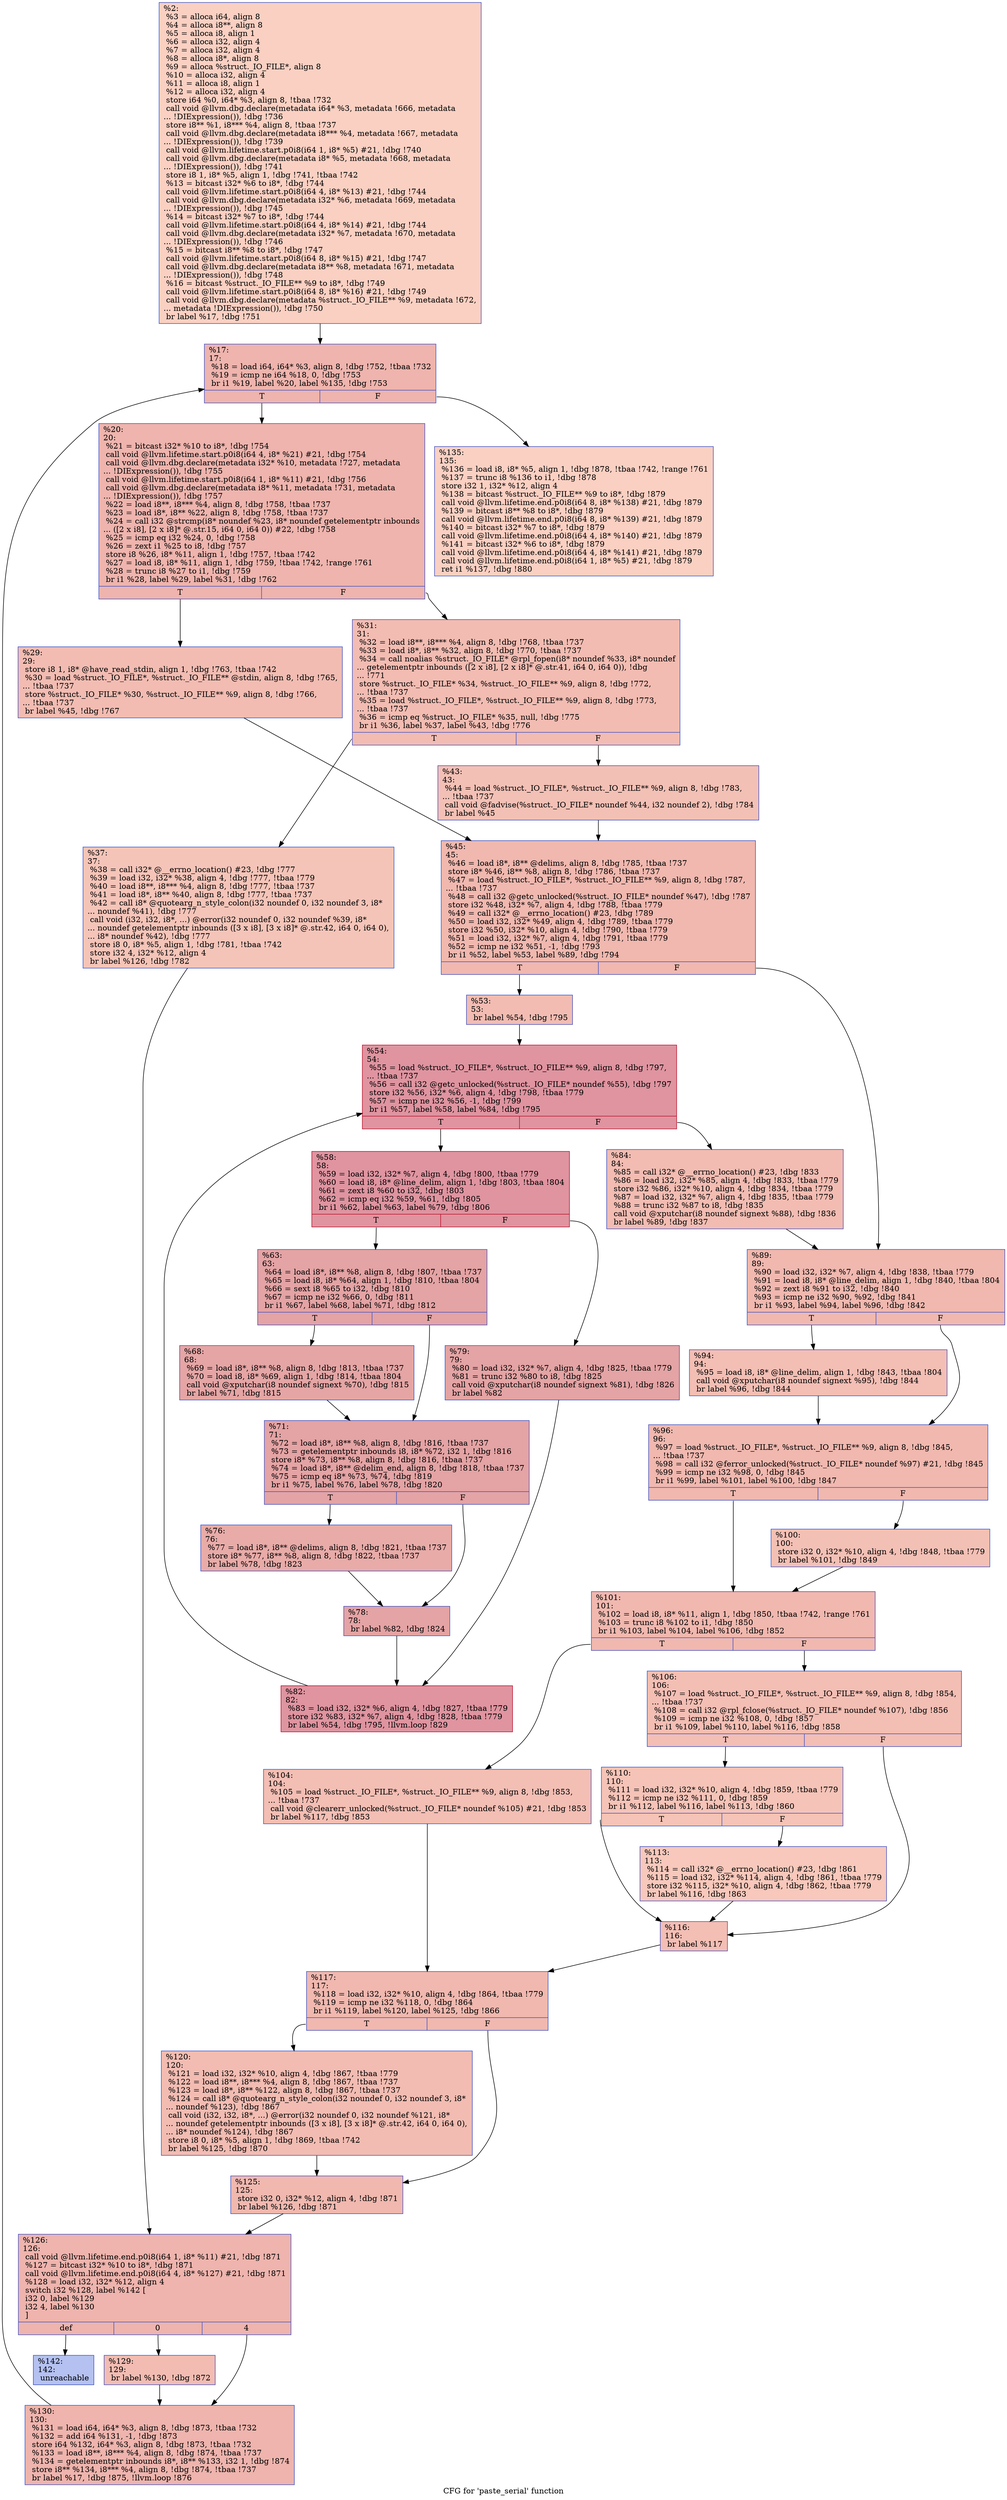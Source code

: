 digraph "CFG for 'paste_serial' function" {
	label="CFG for 'paste_serial' function";

	Node0x2254520 [shape=record,color="#3d50c3ff", style=filled, fillcolor="#f3947570",label="{%2:\l  %3 = alloca i64, align 8\l  %4 = alloca i8**, align 8\l  %5 = alloca i8, align 1\l  %6 = alloca i32, align 4\l  %7 = alloca i32, align 4\l  %8 = alloca i8*, align 8\l  %9 = alloca %struct._IO_FILE*, align 8\l  %10 = alloca i32, align 4\l  %11 = alloca i8, align 1\l  %12 = alloca i32, align 4\l  store i64 %0, i64* %3, align 8, !tbaa !732\l  call void @llvm.dbg.declare(metadata i64* %3, metadata !666, metadata\l... !DIExpression()), !dbg !736\l  store i8** %1, i8*** %4, align 8, !tbaa !737\l  call void @llvm.dbg.declare(metadata i8*** %4, metadata !667, metadata\l... !DIExpression()), !dbg !739\l  call void @llvm.lifetime.start.p0i8(i64 1, i8* %5) #21, !dbg !740\l  call void @llvm.dbg.declare(metadata i8* %5, metadata !668, metadata\l... !DIExpression()), !dbg !741\l  store i8 1, i8* %5, align 1, !dbg !741, !tbaa !742\l  %13 = bitcast i32* %6 to i8*, !dbg !744\l  call void @llvm.lifetime.start.p0i8(i64 4, i8* %13) #21, !dbg !744\l  call void @llvm.dbg.declare(metadata i32* %6, metadata !669, metadata\l... !DIExpression()), !dbg !745\l  %14 = bitcast i32* %7 to i8*, !dbg !744\l  call void @llvm.lifetime.start.p0i8(i64 4, i8* %14) #21, !dbg !744\l  call void @llvm.dbg.declare(metadata i32* %7, metadata !670, metadata\l... !DIExpression()), !dbg !746\l  %15 = bitcast i8** %8 to i8*, !dbg !747\l  call void @llvm.lifetime.start.p0i8(i64 8, i8* %15) #21, !dbg !747\l  call void @llvm.dbg.declare(metadata i8** %8, metadata !671, metadata\l... !DIExpression()), !dbg !748\l  %16 = bitcast %struct._IO_FILE** %9 to i8*, !dbg !749\l  call void @llvm.lifetime.start.p0i8(i64 8, i8* %16) #21, !dbg !749\l  call void @llvm.dbg.declare(metadata %struct._IO_FILE** %9, metadata !672,\l... metadata !DIExpression()), !dbg !750\l  br label %17, !dbg !751\l}"];
	Node0x2254520 -> Node0x224cc80;
	Node0x224cc80 [shape=record,color="#3d50c3ff", style=filled, fillcolor="#d8564670",label="{%17:\l17:                                               \l  %18 = load i64, i64* %3, align 8, !dbg !752, !tbaa !732\l  %19 = icmp ne i64 %18, 0, !dbg !753\l  br i1 %19, label %20, label %135, !dbg !753\l|{<s0>T|<s1>F}}"];
	Node0x224cc80:s0 -> Node0x224ccd0;
	Node0x224cc80:s1 -> Node0x224d720;
	Node0x224ccd0 [shape=record,color="#3d50c3ff", style=filled, fillcolor="#d8564670",label="{%20:\l20:                                               \l  %21 = bitcast i32* %10 to i8*, !dbg !754\l  call void @llvm.lifetime.start.p0i8(i64 4, i8* %21) #21, !dbg !754\l  call void @llvm.dbg.declare(metadata i32* %10, metadata !727, metadata\l... !DIExpression()), !dbg !755\l  call void @llvm.lifetime.start.p0i8(i64 1, i8* %11) #21, !dbg !756\l  call void @llvm.dbg.declare(metadata i8* %11, metadata !731, metadata\l... !DIExpression()), !dbg !757\l  %22 = load i8**, i8*** %4, align 8, !dbg !758, !tbaa !737\l  %23 = load i8*, i8** %22, align 8, !dbg !758, !tbaa !737\l  %24 = call i32 @strcmp(i8* noundef %23, i8* noundef getelementptr inbounds\l... ([2 x i8], [2 x i8]* @.str.15, i64 0, i64 0)) #22, !dbg !758\l  %25 = icmp eq i32 %24, 0, !dbg !758\l  %26 = zext i1 %25 to i8, !dbg !757\l  store i8 %26, i8* %11, align 1, !dbg !757, !tbaa !742\l  %27 = load i8, i8* %11, align 1, !dbg !759, !tbaa !742, !range !761\l  %28 = trunc i8 %27 to i1, !dbg !759\l  br i1 %28, label %29, label %31, !dbg !762\l|{<s0>T|<s1>F}}"];
	Node0x224ccd0:s0 -> Node0x224cd20;
	Node0x224ccd0:s1 -> Node0x224cd70;
	Node0x224cd20 [shape=record,color="#3d50c3ff", style=filled, fillcolor="#e1675170",label="{%29:\l29:                                               \l  store i8 1, i8* @have_read_stdin, align 1, !dbg !763, !tbaa !742\l  %30 = load %struct._IO_FILE*, %struct._IO_FILE** @stdin, align 8, !dbg !765,\l... !tbaa !737\l  store %struct._IO_FILE* %30, %struct._IO_FILE** %9, align 8, !dbg !766,\l... !tbaa !737\l  br label %45, !dbg !767\l}"];
	Node0x224cd20 -> Node0x224ce60;
	Node0x224cd70 [shape=record,color="#3d50c3ff", style=filled, fillcolor="#e1675170",label="{%31:\l31:                                               \l  %32 = load i8**, i8*** %4, align 8, !dbg !768, !tbaa !737\l  %33 = load i8*, i8** %32, align 8, !dbg !770, !tbaa !737\l  %34 = call noalias %struct._IO_FILE* @rpl_fopen(i8* noundef %33, i8* noundef\l... getelementptr inbounds ([2 x i8], [2 x i8]* @.str.41, i64 0, i64 0)), !dbg\l... !771\l  store %struct._IO_FILE* %34, %struct._IO_FILE** %9, align 8, !dbg !772,\l... !tbaa !737\l  %35 = load %struct._IO_FILE*, %struct._IO_FILE** %9, align 8, !dbg !773,\l... !tbaa !737\l  %36 = icmp eq %struct._IO_FILE* %35, null, !dbg !775\l  br i1 %36, label %37, label %43, !dbg !776\l|{<s0>T|<s1>F}}"];
	Node0x224cd70:s0 -> Node0x224cdc0;
	Node0x224cd70:s1 -> Node0x224ce10;
	Node0x224cdc0 [shape=record,color="#3d50c3ff", style=filled, fillcolor="#e97a5f70",label="{%37:\l37:                                               \l  %38 = call i32* @__errno_location() #23, !dbg !777\l  %39 = load i32, i32* %38, align 4, !dbg !777, !tbaa !779\l  %40 = load i8**, i8*** %4, align 8, !dbg !777, !tbaa !737\l  %41 = load i8*, i8** %40, align 8, !dbg !777, !tbaa !737\l  %42 = call i8* @quotearg_n_style_colon(i32 noundef 0, i32 noundef 3, i8*\l... noundef %41), !dbg !777\l  call void (i32, i32, i8*, ...) @error(i32 noundef 0, i32 noundef %39, i8*\l... noundef getelementptr inbounds ([3 x i8], [3 x i8]* @.str.42, i64 0, i64 0),\l... i8* noundef %42), !dbg !777\l  store i8 0, i8* %5, align 1, !dbg !781, !tbaa !742\l  store i32 4, i32* %12, align 4\l  br label %126, !dbg !782\l}"];
	Node0x224cdc0 -> Node0x224d630;
	Node0x224ce10 [shape=record,color="#3d50c3ff", style=filled, fillcolor="#e5705870",label="{%43:\l43:                                               \l  %44 = load %struct._IO_FILE*, %struct._IO_FILE** %9, align 8, !dbg !783,\l... !tbaa !737\l  call void @fadvise(%struct._IO_FILE* noundef %44, i32 noundef 2), !dbg !784\l  br label %45\l}"];
	Node0x224ce10 -> Node0x224ce60;
	Node0x224ce60 [shape=record,color="#3d50c3ff", style=filled, fillcolor="#dc5d4a70",label="{%45:\l45:                                               \l  %46 = load i8*, i8** @delims, align 8, !dbg !785, !tbaa !737\l  store i8* %46, i8** %8, align 8, !dbg !786, !tbaa !737\l  %47 = load %struct._IO_FILE*, %struct._IO_FILE** %9, align 8, !dbg !787,\l... !tbaa !737\l  %48 = call i32 @getc_unlocked(%struct._IO_FILE* noundef %47), !dbg !787\l  store i32 %48, i32* %7, align 4, !dbg !788, !tbaa !779\l  %49 = call i32* @__errno_location() #23, !dbg !789\l  %50 = load i32, i32* %49, align 4, !dbg !789, !tbaa !779\l  store i32 %50, i32* %10, align 4, !dbg !790, !tbaa !779\l  %51 = load i32, i32* %7, align 4, !dbg !791, !tbaa !779\l  %52 = icmp ne i32 %51, -1, !dbg !793\l  br i1 %52, label %53, label %89, !dbg !794\l|{<s0>T|<s1>F}}"];
	Node0x224ce60:s0 -> Node0x224ceb0;
	Node0x224ce60:s1 -> Node0x224d220;
	Node0x224ceb0 [shape=record,color="#3d50c3ff", style=filled, fillcolor="#e1675170",label="{%53:\l53:                                               \l  br label %54, !dbg !795\l}"];
	Node0x224ceb0 -> Node0x224cf00;
	Node0x224cf00 [shape=record,color="#b70d28ff", style=filled, fillcolor="#b70d2870",label="{%54:\l54:                                               \l  %55 = load %struct._IO_FILE*, %struct._IO_FILE** %9, align 8, !dbg !797,\l... !tbaa !737\l  %56 = call i32 @getc_unlocked(%struct._IO_FILE* noundef %55), !dbg !797\l  store i32 %56, i32* %6, align 4, !dbg !798, !tbaa !779\l  %57 = icmp ne i32 %56, -1, !dbg !799\l  br i1 %57, label %58, label %84, !dbg !795\l|{<s0>T|<s1>F}}"];
	Node0x224cf00:s0 -> Node0x224cf50;
	Node0x224cf00:s1 -> Node0x224d1d0;
	Node0x224cf50 [shape=record,color="#b70d28ff", style=filled, fillcolor="#b70d2870",label="{%58:\l58:                                               \l  %59 = load i32, i32* %7, align 4, !dbg !800, !tbaa !779\l  %60 = load i8, i8* @line_delim, align 1, !dbg !803, !tbaa !804\l  %61 = zext i8 %60 to i32, !dbg !803\l  %62 = icmp eq i32 %59, %61, !dbg !805\l  br i1 %62, label %63, label %79, !dbg !806\l|{<s0>T|<s1>F}}"];
	Node0x224cf50:s0 -> Node0x224cfa0;
	Node0x224cf50:s1 -> Node0x224d130;
	Node0x224cfa0 [shape=record,color="#3d50c3ff", style=filled, fillcolor="#c32e3170",label="{%63:\l63:                                               \l  %64 = load i8*, i8** %8, align 8, !dbg !807, !tbaa !737\l  %65 = load i8, i8* %64, align 1, !dbg !810, !tbaa !804\l  %66 = sext i8 %65 to i32, !dbg !810\l  %67 = icmp ne i32 %66, 0, !dbg !811\l  br i1 %67, label %68, label %71, !dbg !812\l|{<s0>T|<s1>F}}"];
	Node0x224cfa0:s0 -> Node0x224cff0;
	Node0x224cfa0:s1 -> Node0x224d040;
	Node0x224cff0 [shape=record,color="#3d50c3ff", style=filled, fillcolor="#c5333470",label="{%68:\l68:                                               \l  %69 = load i8*, i8** %8, align 8, !dbg !813, !tbaa !737\l  %70 = load i8, i8* %69, align 1, !dbg !814, !tbaa !804\l  call void @xputchar(i8 noundef signext %70), !dbg !815\l  br label %71, !dbg !815\l}"];
	Node0x224cff0 -> Node0x224d040;
	Node0x224d040 [shape=record,color="#3d50c3ff", style=filled, fillcolor="#c32e3170",label="{%71:\l71:                                               \l  %72 = load i8*, i8** %8, align 8, !dbg !816, !tbaa !737\l  %73 = getelementptr inbounds i8, i8* %72, i32 1, !dbg !816\l  store i8* %73, i8** %8, align 8, !dbg !816, !tbaa !737\l  %74 = load i8*, i8** @delim_end, align 8, !dbg !818, !tbaa !737\l  %75 = icmp eq i8* %73, %74, !dbg !819\l  br i1 %75, label %76, label %78, !dbg !820\l|{<s0>T|<s1>F}}"];
	Node0x224d040:s0 -> Node0x224d090;
	Node0x224d040:s1 -> Node0x224d0e0;
	Node0x224d090 [shape=record,color="#3d50c3ff", style=filled, fillcolor="#cc403a70",label="{%76:\l76:                                               \l  %77 = load i8*, i8** @delims, align 8, !dbg !821, !tbaa !737\l  store i8* %77, i8** %8, align 8, !dbg !822, !tbaa !737\l  br label %78, !dbg !823\l}"];
	Node0x224d090 -> Node0x224d0e0;
	Node0x224d0e0 [shape=record,color="#3d50c3ff", style=filled, fillcolor="#c32e3170",label="{%78:\l78:                                               \l  br label %82, !dbg !824\l}"];
	Node0x224d0e0 -> Node0x224d180;
	Node0x224d130 [shape=record,color="#3d50c3ff", style=filled, fillcolor="#c32e3170",label="{%79:\l79:                                               \l  %80 = load i32, i32* %7, align 4, !dbg !825, !tbaa !779\l  %81 = trunc i32 %80 to i8, !dbg !825\l  call void @xputchar(i8 noundef signext %81), !dbg !826\l  br label %82\l}"];
	Node0x224d130 -> Node0x224d180;
	Node0x224d180 [shape=record,color="#b70d28ff", style=filled, fillcolor="#b70d2870",label="{%82:\l82:                                               \l  %83 = load i32, i32* %6, align 4, !dbg !827, !tbaa !779\l  store i32 %83, i32* %7, align 4, !dbg !828, !tbaa !779\l  br label %54, !dbg !795, !llvm.loop !829\l}"];
	Node0x224d180 -> Node0x224cf00;
	Node0x224d1d0 [shape=record,color="#3d50c3ff", style=filled, fillcolor="#e1675170",label="{%84:\l84:                                               \l  %85 = call i32* @__errno_location() #23, !dbg !833\l  %86 = load i32, i32* %85, align 4, !dbg !833, !tbaa !779\l  store i32 %86, i32* %10, align 4, !dbg !834, !tbaa !779\l  %87 = load i32, i32* %7, align 4, !dbg !835, !tbaa !779\l  %88 = trunc i32 %87 to i8, !dbg !835\l  call void @xputchar(i8 noundef signext %88), !dbg !836\l  br label %89, !dbg !837\l}"];
	Node0x224d1d0 -> Node0x224d220;
	Node0x224d220 [shape=record,color="#3d50c3ff", style=filled, fillcolor="#dc5d4a70",label="{%89:\l89:                                               \l  %90 = load i32, i32* %7, align 4, !dbg !838, !tbaa !779\l  %91 = load i8, i8* @line_delim, align 1, !dbg !840, !tbaa !804\l  %92 = zext i8 %91 to i32, !dbg !840\l  %93 = icmp ne i32 %90, %92, !dbg !841\l  br i1 %93, label %94, label %96, !dbg !842\l|{<s0>T|<s1>F}}"];
	Node0x224d220:s0 -> Node0x224d270;
	Node0x224d220:s1 -> Node0x224d2c0;
	Node0x224d270 [shape=record,color="#3d50c3ff", style=filled, fillcolor="#e36c5570",label="{%94:\l94:                                               \l  %95 = load i8, i8* @line_delim, align 1, !dbg !843, !tbaa !804\l  call void @xputchar(i8 noundef signext %95), !dbg !844\l  br label %96, !dbg !844\l}"];
	Node0x224d270 -> Node0x224d2c0;
	Node0x224d2c0 [shape=record,color="#3d50c3ff", style=filled, fillcolor="#dc5d4a70",label="{%96:\l96:                                               \l  %97 = load %struct._IO_FILE*, %struct._IO_FILE** %9, align 8, !dbg !845,\l... !tbaa !737\l  %98 = call i32 @ferror_unlocked(%struct._IO_FILE* noundef %97) #21, !dbg !845\l  %99 = icmp ne i32 %98, 0, !dbg !845\l  br i1 %99, label %101, label %100, !dbg !847\l|{<s0>T|<s1>F}}"];
	Node0x224d2c0:s0 -> Node0x224d360;
	Node0x224d2c0:s1 -> Node0x224d310;
	Node0x224d310 [shape=record,color="#3d50c3ff", style=filled, fillcolor="#e5705870",label="{%100:\l100:                                              \l  store i32 0, i32* %10, align 4, !dbg !848, !tbaa !779\l  br label %101, !dbg !849\l}"];
	Node0x224d310 -> Node0x224d360;
	Node0x224d360 [shape=record,color="#3d50c3ff", style=filled, fillcolor="#dc5d4a70",label="{%101:\l101:                                              \l  %102 = load i8, i8* %11, align 1, !dbg !850, !tbaa !742, !range !761\l  %103 = trunc i8 %102 to i1, !dbg !850\l  br i1 %103, label %104, label %106, !dbg !852\l|{<s0>T|<s1>F}}"];
	Node0x224d360:s0 -> Node0x224d3b0;
	Node0x224d360:s1 -> Node0x224d400;
	Node0x224d3b0 [shape=record,color="#3d50c3ff", style=filled, fillcolor="#e36c5570",label="{%104:\l104:                                              \l  %105 = load %struct._IO_FILE*, %struct._IO_FILE** %9, align 8, !dbg !853,\l... !tbaa !737\l  call void @clearerr_unlocked(%struct._IO_FILE* noundef %105) #21, !dbg !853\l  br label %117, !dbg !853\l}"];
	Node0x224d3b0 -> Node0x224d540;
	Node0x224d400 [shape=record,color="#3d50c3ff", style=filled, fillcolor="#e36c5570",label="{%106:\l106:                                              \l  %107 = load %struct._IO_FILE*, %struct._IO_FILE** %9, align 8, !dbg !854,\l... !tbaa !737\l  %108 = call i32 @rpl_fclose(%struct._IO_FILE* noundef %107), !dbg !856\l  %109 = icmp ne i32 %108, 0, !dbg !857\l  br i1 %109, label %110, label %116, !dbg !858\l|{<s0>T|<s1>F}}"];
	Node0x224d400:s0 -> Node0x224d450;
	Node0x224d400:s1 -> Node0x224d4f0;
	Node0x224d450 [shape=record,color="#3d50c3ff", style=filled, fillcolor="#e8765c70",label="{%110:\l110:                                              \l  %111 = load i32, i32* %10, align 4, !dbg !859, !tbaa !779\l  %112 = icmp ne i32 %111, 0, !dbg !859\l  br i1 %112, label %116, label %113, !dbg !860\l|{<s0>T|<s1>F}}"];
	Node0x224d450:s0 -> Node0x224d4f0;
	Node0x224d450:s1 -> Node0x224d4a0;
	Node0x224d4a0 [shape=record,color="#3d50c3ff", style=filled, fillcolor="#ed836670",label="{%113:\l113:                                              \l  %114 = call i32* @__errno_location() #23, !dbg !861\l  %115 = load i32, i32* %114, align 4, !dbg !861, !tbaa !779\l  store i32 %115, i32* %10, align 4, !dbg !862, !tbaa !779\l  br label %116, !dbg !863\l}"];
	Node0x224d4a0 -> Node0x224d4f0;
	Node0x224d4f0 [shape=record,color="#3d50c3ff", style=filled, fillcolor="#e36c5570",label="{%116:\l116:                                              \l  br label %117\l}"];
	Node0x224d4f0 -> Node0x224d540;
	Node0x224d540 [shape=record,color="#3d50c3ff", style=filled, fillcolor="#dc5d4a70",label="{%117:\l117:                                              \l  %118 = load i32, i32* %10, align 4, !dbg !864, !tbaa !779\l  %119 = icmp ne i32 %118, 0, !dbg !864\l  br i1 %119, label %120, label %125, !dbg !866\l|{<s0>T|<s1>F}}"];
	Node0x224d540:s0 -> Node0x224d590;
	Node0x224d540:s1 -> Node0x224d5e0;
	Node0x224d590 [shape=record,color="#3d50c3ff", style=filled, fillcolor="#e1675170",label="{%120:\l120:                                              \l  %121 = load i32, i32* %10, align 4, !dbg !867, !tbaa !779\l  %122 = load i8**, i8*** %4, align 8, !dbg !867, !tbaa !737\l  %123 = load i8*, i8** %122, align 8, !dbg !867, !tbaa !737\l  %124 = call i8* @quotearg_n_style_colon(i32 noundef 0, i32 noundef 3, i8*\l... noundef %123), !dbg !867\l  call void (i32, i32, i8*, ...) @error(i32 noundef 0, i32 noundef %121, i8*\l... noundef getelementptr inbounds ([3 x i8], [3 x i8]* @.str.42, i64 0, i64 0),\l... i8* noundef %124), !dbg !867\l  store i8 0, i8* %5, align 1, !dbg !869, !tbaa !742\l  br label %125, !dbg !870\l}"];
	Node0x224d590 -> Node0x224d5e0;
	Node0x224d5e0 [shape=record,color="#3d50c3ff", style=filled, fillcolor="#dc5d4a70",label="{%125:\l125:                                              \l  store i32 0, i32* %12, align 4, !dbg !871\l  br label %126, !dbg !871\l}"];
	Node0x224d5e0 -> Node0x224d630;
	Node0x224d630 [shape=record,color="#3d50c3ff", style=filled, fillcolor="#d8564670",label="{%126:\l126:                                              \l  call void @llvm.lifetime.end.p0i8(i64 1, i8* %11) #21, !dbg !871\l  %127 = bitcast i32* %10 to i8*, !dbg !871\l  call void @llvm.lifetime.end.p0i8(i64 4, i8* %127) #21, !dbg !871\l  %128 = load i32, i32* %12, align 4\l  switch i32 %128, label %142 [\l    i32 0, label %129\l    i32 4, label %130\l  ]\l|{<s0>def|<s1>0|<s2>4}}"];
	Node0x224d630:s0 -> Node0x224d770;
	Node0x224d630:s1 -> Node0x224d680;
	Node0x224d630:s2 -> Node0x224d6d0;
	Node0x224d680 [shape=record,color="#3d50c3ff", style=filled, fillcolor="#e1675170",label="{%129:\l129:                                              \l  br label %130, !dbg !872\l}"];
	Node0x224d680 -> Node0x224d6d0;
	Node0x224d6d0 [shape=record,color="#3d50c3ff", style=filled, fillcolor="#d8564670",label="{%130:\l130:                                              \l  %131 = load i64, i64* %3, align 8, !dbg !873, !tbaa !732\l  %132 = add i64 %131, -1, !dbg !873\l  store i64 %132, i64* %3, align 8, !dbg !873, !tbaa !732\l  %133 = load i8**, i8*** %4, align 8, !dbg !874, !tbaa !737\l  %134 = getelementptr inbounds i8*, i8** %133, i32 1, !dbg !874\l  store i8** %134, i8*** %4, align 8, !dbg !874, !tbaa !737\l  br label %17, !dbg !875, !llvm.loop !876\l}"];
	Node0x224d6d0 -> Node0x224cc80;
	Node0x224d720 [shape=record,color="#3d50c3ff", style=filled, fillcolor="#f3947570",label="{%135:\l135:                                              \l  %136 = load i8, i8* %5, align 1, !dbg !878, !tbaa !742, !range !761\l  %137 = trunc i8 %136 to i1, !dbg !878\l  store i32 1, i32* %12, align 4\l  %138 = bitcast %struct._IO_FILE** %9 to i8*, !dbg !879\l  call void @llvm.lifetime.end.p0i8(i64 8, i8* %138) #21, !dbg !879\l  %139 = bitcast i8** %8 to i8*, !dbg !879\l  call void @llvm.lifetime.end.p0i8(i64 8, i8* %139) #21, !dbg !879\l  %140 = bitcast i32* %7 to i8*, !dbg !879\l  call void @llvm.lifetime.end.p0i8(i64 4, i8* %140) #21, !dbg !879\l  %141 = bitcast i32* %6 to i8*, !dbg !879\l  call void @llvm.lifetime.end.p0i8(i64 4, i8* %141) #21, !dbg !879\l  call void @llvm.lifetime.end.p0i8(i64 1, i8* %5) #21, !dbg !879\l  ret i1 %137, !dbg !880\l}"];
	Node0x224d770 [shape=record,color="#3d50c3ff", style=filled, fillcolor="#5572df70",label="{%142:\l142:                                              \l  unreachable\l}"];
}
